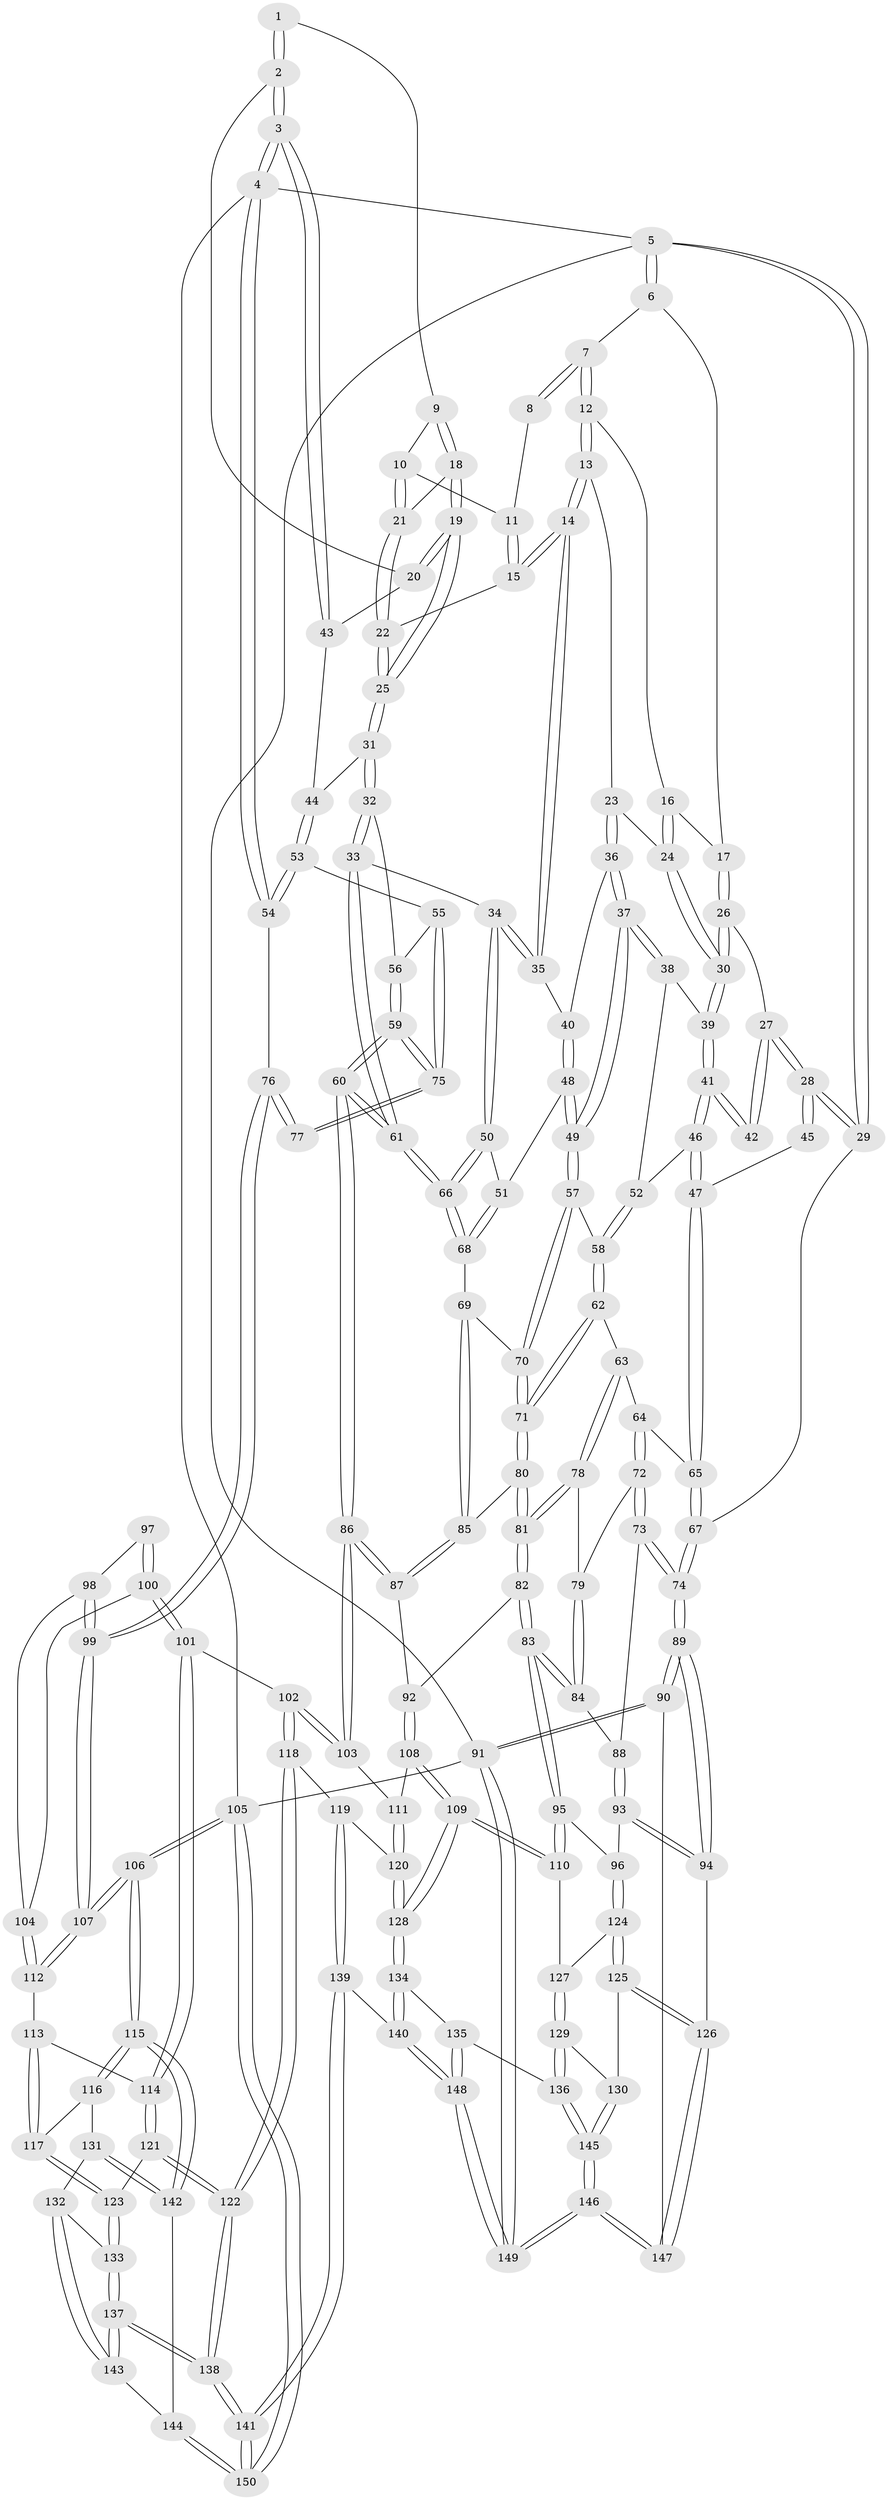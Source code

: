 // coarse degree distribution, {3: 0.12087912087912088, 4: 0.4835164835164835, 7: 0.01098901098901099, 6: 0.0989010989010989, 5: 0.2857142857142857}
// Generated by graph-tools (version 1.1) at 2025/24/03/03/25 07:24:39]
// undirected, 150 vertices, 372 edges
graph export_dot {
graph [start="1"]
  node [color=gray90,style=filled];
  1 [pos="+0.7023150470846805+0"];
  2 [pos="+0.9259068225457407+0"];
  3 [pos="+1+0"];
  4 [pos="+1+0"];
  5 [pos="+0+0"];
  6 [pos="+0.08969114052882146+0"];
  7 [pos="+0.41891973971378793+0"];
  8 [pos="+0.6739852913040754+0"];
  9 [pos="+0.7186149819415061+0"];
  10 [pos="+0.6719455852533002+0.04849959963103244"];
  11 [pos="+0.6298610053469949+0"];
  12 [pos="+0.4146204239723044+0"];
  13 [pos="+0.4189142981828836+0"];
  14 [pos="+0.5410755227507393+0.11787872016811803"];
  15 [pos="+0.5897307020725148+0.09769828046531942"];
  16 [pos="+0.2582678348220542+0.04915866202723639"];
  17 [pos="+0.14471549838597805+0.0164913659078248"];
  18 [pos="+0.7317907461874957+0.056178902754182115"];
  19 [pos="+0.786692383173694+0.16198311372013427"];
  20 [pos="+0.801342122413724+0.13923811486524765"];
  21 [pos="+0.6674179126858664+0.06082164627933367"];
  22 [pos="+0.614669746464747+0.10337135871955191"];
  23 [pos="+0.35519995601021387+0.11343186094779019"];
  24 [pos="+0.3016258564001508+0.11790650735882968"];
  25 [pos="+0.7802526162564705+0.19044128078727843"];
  26 [pos="+0.1308695689626909+0.06813329088254294"];
  27 [pos="+0.10255064701556862+0.09574857798521332"];
  28 [pos="+0+0.14578255310386992"];
  29 [pos="+0+0.1467065693119578"];
  30 [pos="+0.23918304953479413+0.17129952378089577"];
  31 [pos="+0.7813430697329893+0.19571045828223343"];
  32 [pos="+0.7693943929895135+0.2242561590987374"];
  33 [pos="+0.6878603576257116+0.27379302283700946"];
  34 [pos="+0.6394113782734664+0.2776460711776235"];
  35 [pos="+0.5314687839475276+0.1417587938104676"];
  36 [pos="+0.37061795683205384+0.13617822606284377"];
  37 [pos="+0.3027140148162727+0.2668318713561711"];
  38 [pos="+0.2658420240357597+0.22851166681476504"];
  39 [pos="+0.23900528109900357+0.17636460409758115"];
  40 [pos="+0.4625043136898156+0.19718158588350534"];
  41 [pos="+0.12105517793492235+0.24275305709493591"];
  42 [pos="+0.10189295469148446+0.19700062062108256"];
  43 [pos="+0.9180239715119833+0.07869918638029766"];
  44 [pos="+0.958100011984423+0.21359044429927052"];
  45 [pos="+0+0.20334788664340228"];
  46 [pos="+0.11593715458537117+0.286948853037054"];
  47 [pos="+0.10912347594126652+0.2961369180533826"];
  48 [pos="+0.4507866736177256+0.252085242367361"];
  49 [pos="+0.33218579901221795+0.32816694393717544"];
  50 [pos="+0.5983290785668811+0.3085762026474753"];
  51 [pos="+0.541601812233222+0.3331324230678538"];
  52 [pos="+0.15621586769051798+0.2881970652415008"];
  53 [pos="+1+0.24918365548028232"];
  54 [pos="+1+0.2383274576301064"];
  55 [pos="+0.8662916107923404+0.3875028858827078"];
  56 [pos="+0.7748371644341188+0.2356964035564729"];
  57 [pos="+0.33210161210749384+0.3284445898674628"];
  58 [pos="+0.30962262530762147+0.3448847746382475"];
  59 [pos="+0.7314356164814354+0.541818239385158"];
  60 [pos="+0.7145060870276393+0.5493234841647207"];
  61 [pos="+0.7030255813395003+0.5327636030290716"];
  62 [pos="+0.29227352354792085+0.3671862066283377"];
  63 [pos="+0.24598389927973344+0.4040622901956007"];
  64 [pos="+0.11684244056278377+0.38920190823783696"];
  65 [pos="+0.09857410941777474+0.3167884045992446"];
  66 [pos="+0.6804296917926984+0.5148481502273861"];
  67 [pos="+0+0.30730770172824406"];
  68 [pos="+0.5203551480270739+0.4187120816565241"];
  69 [pos="+0.4795031047359547+0.43863065663460804"];
  70 [pos="+0.4115011348479213+0.412621886201833"];
  71 [pos="+0.3432040952466972+0.5200789640592354"];
  72 [pos="+0.07992193074060214+0.4638565394977046"];
  73 [pos="+0.05747496724889189+0.5037974104499204"];
  74 [pos="+0+0.5477196695448128"];
  75 [pos="+0.8479554038997524+0.5005487527153482"];
  76 [pos="+1+0.4667972520488372"];
  77 [pos="+0.8509286822758786+0.5017051917015162"];
  78 [pos="+0.24196510621747064+0.4539698014547999"];
  79 [pos="+0.2320431009031981+0.4641453128035977"];
  80 [pos="+0.3420934328193408+0.5254983360160737"];
  81 [pos="+0.3236484523649031+0.5637342698135074"];
  82 [pos="+0.3217246485609809+0.6072059750456208"];
  83 [pos="+0.3004096387379469+0.6237169934272587"];
  84 [pos="+0.17586443987194794+0.5354979575617487"];
  85 [pos="+0.4712533230193532+0.4863235005593182"];
  86 [pos="+0.7063157501327224+0.5690419919532117"];
  87 [pos="+0.48076878610566925+0.6015249803180222"];
  88 [pos="+0.09920210803188709+0.5328247565683573"];
  89 [pos="+0+0.787807021354499"];
  90 [pos="+0+0.8163150315572414"];
  91 [pos="+0+1"];
  92 [pos="+0.4586383633833379+0.6230180483845855"];
  93 [pos="+0.14439994172577286+0.6949859820315272"];
  94 [pos="+0.037018275960128355+0.7506722175919736"];
  95 [pos="+0.2787558038337342+0.6662464278790513"];
  96 [pos="+0.21714381899117632+0.7044359203767184"];
  97 [pos="+0.8727699618212083+0.5351816712879996"];
  98 [pos="+0.9580012928071409+0.6123248135793016"];
  99 [pos="+1+0.6471276346685014"];
  100 [pos="+0.899245550229374+0.658333321156204"];
  101 [pos="+0.7694215386738066+0.6859855742003135"];
  102 [pos="+0.7181665475760352+0.6504198824774368"];
  103 [pos="+0.7109907850067166+0.6351694983315737"];
  104 [pos="+0.9312135849842751+0.69836029906732"];
  105 [pos="+1+1"];
  106 [pos="+1+0.7971971179978438"];
  107 [pos="+1+0.7942995080645283"];
  108 [pos="+0.4865286036334663+0.7437338296214903"];
  109 [pos="+0.43991874857971236+0.8398761865210443"];
  110 [pos="+0.39431671289898723+0.8188872272263051"];
  111 [pos="+0.5668243940371419+0.7350428811210711"];
  112 [pos="+0.9330374793277132+0.7050515648598767"];
  113 [pos="+0.8951016405028082+0.7332576247754954"];
  114 [pos="+0.8114888039358388+0.724921437627732"];
  115 [pos="+1+0.8172123949854176"];
  116 [pos="+0.951516181486603+0.8445812224797923"];
  117 [pos="+0.9120430753469267+0.8349629850755588"];
  118 [pos="+0.6862003667303437+0.8382874990647524"];
  119 [pos="+0.6777061881080875+0.8435467727504484"];
  120 [pos="+0.6314865859469454+0.8346135615346366"];
  121 [pos="+0.8221360106269961+0.8495028579216948"];
  122 [pos="+0.7788869795526452+0.8700592029280806"];
  123 [pos="+0.8541690593680146+0.855740111216545"];
  124 [pos="+0.22080052611454729+0.7745897241754353"];
  125 [pos="+0.18630952427790085+0.8717321767264214"];
  126 [pos="+0.18149122033730958+0.8729031407111234"];
  127 [pos="+0.3156879017834724+0.8335099282412266"];
  128 [pos="+0.4539907436142492+0.8817157787457975"];
  129 [pos="+0.2609547325645559+0.8816350663828041"];
  130 [pos="+0.18715168197846774+0.872208945328509"];
  131 [pos="+0.9329263060092948+0.9139234474959463"];
  132 [pos="+0.8876759859142312+0.9245205082194125"];
  133 [pos="+0.8684670192894088+0.9061792337094036"];
  134 [pos="+0.4537831354347866+0.8883030989830276"];
  135 [pos="+0.3064025165289512+0.93495174356525"];
  136 [pos="+0.2989165634126329+0.9345614275668778"];
  137 [pos="+0.8230163761863939+0.9937130048827257"];
  138 [pos="+0.7796866956443044+1"];
  139 [pos="+0.5863618892372496+1"];
  140 [pos="+0.5448393669116652+1"];
  141 [pos="+0.7030751649937883+1"];
  142 [pos="+0.9435013424205873+0.9542043958747274"];
  143 [pos="+0.8984107415314257+0.958388011487758"];
  144 [pos="+0.9353993487367863+0.9736231831689922"];
  145 [pos="+0.24347742056300037+0.9909216743359507"];
  146 [pos="+0.1918253278023632+1"];
  147 [pos="+0.10968074890885078+0.940103355927497"];
  148 [pos="+0.40981595380877806+1"];
  149 [pos="+0.19914299885305067+1"];
  150 [pos="+1+1"];
  1 -- 2;
  1 -- 2;
  1 -- 9;
  2 -- 3;
  2 -- 3;
  2 -- 20;
  3 -- 4;
  3 -- 4;
  3 -- 43;
  3 -- 43;
  4 -- 5;
  4 -- 54;
  4 -- 54;
  4 -- 105;
  5 -- 6;
  5 -- 6;
  5 -- 29;
  5 -- 29;
  5 -- 91;
  6 -- 7;
  6 -- 17;
  7 -- 8;
  7 -- 8;
  7 -- 12;
  7 -- 12;
  8 -- 11;
  9 -- 10;
  9 -- 18;
  9 -- 18;
  10 -- 11;
  10 -- 21;
  10 -- 21;
  11 -- 15;
  11 -- 15;
  12 -- 13;
  12 -- 13;
  12 -- 16;
  13 -- 14;
  13 -- 14;
  13 -- 23;
  14 -- 15;
  14 -- 15;
  14 -- 35;
  14 -- 35;
  15 -- 22;
  16 -- 17;
  16 -- 24;
  16 -- 24;
  17 -- 26;
  17 -- 26;
  18 -- 19;
  18 -- 19;
  18 -- 21;
  19 -- 20;
  19 -- 20;
  19 -- 25;
  19 -- 25;
  20 -- 43;
  21 -- 22;
  21 -- 22;
  22 -- 25;
  22 -- 25;
  23 -- 24;
  23 -- 36;
  23 -- 36;
  24 -- 30;
  24 -- 30;
  25 -- 31;
  25 -- 31;
  26 -- 27;
  26 -- 30;
  26 -- 30;
  27 -- 28;
  27 -- 28;
  27 -- 42;
  27 -- 42;
  28 -- 29;
  28 -- 29;
  28 -- 45;
  28 -- 45;
  29 -- 67;
  30 -- 39;
  30 -- 39;
  31 -- 32;
  31 -- 32;
  31 -- 44;
  32 -- 33;
  32 -- 33;
  32 -- 56;
  33 -- 34;
  33 -- 61;
  33 -- 61;
  34 -- 35;
  34 -- 35;
  34 -- 50;
  34 -- 50;
  35 -- 40;
  36 -- 37;
  36 -- 37;
  36 -- 40;
  37 -- 38;
  37 -- 38;
  37 -- 49;
  37 -- 49;
  38 -- 39;
  38 -- 52;
  39 -- 41;
  39 -- 41;
  40 -- 48;
  40 -- 48;
  41 -- 42;
  41 -- 42;
  41 -- 46;
  41 -- 46;
  43 -- 44;
  44 -- 53;
  44 -- 53;
  45 -- 47;
  46 -- 47;
  46 -- 47;
  46 -- 52;
  47 -- 65;
  47 -- 65;
  48 -- 49;
  48 -- 49;
  48 -- 51;
  49 -- 57;
  49 -- 57;
  50 -- 51;
  50 -- 66;
  50 -- 66;
  51 -- 68;
  51 -- 68;
  52 -- 58;
  52 -- 58;
  53 -- 54;
  53 -- 54;
  53 -- 55;
  54 -- 76;
  55 -- 56;
  55 -- 75;
  55 -- 75;
  56 -- 59;
  56 -- 59;
  57 -- 58;
  57 -- 70;
  57 -- 70;
  58 -- 62;
  58 -- 62;
  59 -- 60;
  59 -- 60;
  59 -- 75;
  59 -- 75;
  60 -- 61;
  60 -- 61;
  60 -- 86;
  60 -- 86;
  61 -- 66;
  61 -- 66;
  62 -- 63;
  62 -- 71;
  62 -- 71;
  63 -- 64;
  63 -- 78;
  63 -- 78;
  64 -- 65;
  64 -- 72;
  64 -- 72;
  65 -- 67;
  65 -- 67;
  66 -- 68;
  66 -- 68;
  67 -- 74;
  67 -- 74;
  68 -- 69;
  69 -- 70;
  69 -- 85;
  69 -- 85;
  70 -- 71;
  70 -- 71;
  71 -- 80;
  71 -- 80;
  72 -- 73;
  72 -- 73;
  72 -- 79;
  73 -- 74;
  73 -- 74;
  73 -- 88;
  74 -- 89;
  74 -- 89;
  75 -- 77;
  75 -- 77;
  76 -- 77;
  76 -- 77;
  76 -- 99;
  76 -- 99;
  78 -- 79;
  78 -- 81;
  78 -- 81;
  79 -- 84;
  79 -- 84;
  80 -- 81;
  80 -- 81;
  80 -- 85;
  81 -- 82;
  81 -- 82;
  82 -- 83;
  82 -- 83;
  82 -- 92;
  83 -- 84;
  83 -- 84;
  83 -- 95;
  83 -- 95;
  84 -- 88;
  85 -- 87;
  85 -- 87;
  86 -- 87;
  86 -- 87;
  86 -- 103;
  86 -- 103;
  87 -- 92;
  88 -- 93;
  88 -- 93;
  89 -- 90;
  89 -- 90;
  89 -- 94;
  89 -- 94;
  90 -- 91;
  90 -- 91;
  90 -- 147;
  91 -- 149;
  91 -- 149;
  91 -- 105;
  92 -- 108;
  92 -- 108;
  93 -- 94;
  93 -- 94;
  93 -- 96;
  94 -- 126;
  95 -- 96;
  95 -- 110;
  95 -- 110;
  96 -- 124;
  96 -- 124;
  97 -- 98;
  97 -- 100;
  97 -- 100;
  98 -- 99;
  98 -- 99;
  98 -- 104;
  99 -- 107;
  99 -- 107;
  100 -- 101;
  100 -- 101;
  100 -- 104;
  101 -- 102;
  101 -- 114;
  101 -- 114;
  102 -- 103;
  102 -- 103;
  102 -- 118;
  102 -- 118;
  103 -- 111;
  104 -- 112;
  104 -- 112;
  105 -- 106;
  105 -- 106;
  105 -- 150;
  105 -- 150;
  106 -- 107;
  106 -- 107;
  106 -- 115;
  106 -- 115;
  107 -- 112;
  107 -- 112;
  108 -- 109;
  108 -- 109;
  108 -- 111;
  109 -- 110;
  109 -- 110;
  109 -- 128;
  109 -- 128;
  110 -- 127;
  111 -- 120;
  111 -- 120;
  112 -- 113;
  113 -- 114;
  113 -- 117;
  113 -- 117;
  114 -- 121;
  114 -- 121;
  115 -- 116;
  115 -- 116;
  115 -- 142;
  115 -- 142;
  116 -- 117;
  116 -- 131;
  117 -- 123;
  117 -- 123;
  118 -- 119;
  118 -- 122;
  118 -- 122;
  119 -- 120;
  119 -- 139;
  119 -- 139;
  120 -- 128;
  120 -- 128;
  121 -- 122;
  121 -- 122;
  121 -- 123;
  122 -- 138;
  122 -- 138;
  123 -- 133;
  123 -- 133;
  124 -- 125;
  124 -- 125;
  124 -- 127;
  125 -- 126;
  125 -- 126;
  125 -- 130;
  126 -- 147;
  126 -- 147;
  127 -- 129;
  127 -- 129;
  128 -- 134;
  128 -- 134;
  129 -- 130;
  129 -- 136;
  129 -- 136;
  130 -- 145;
  130 -- 145;
  131 -- 132;
  131 -- 142;
  131 -- 142;
  132 -- 133;
  132 -- 143;
  132 -- 143;
  133 -- 137;
  133 -- 137;
  134 -- 135;
  134 -- 140;
  134 -- 140;
  135 -- 136;
  135 -- 148;
  135 -- 148;
  136 -- 145;
  136 -- 145;
  137 -- 138;
  137 -- 138;
  137 -- 143;
  137 -- 143;
  138 -- 141;
  138 -- 141;
  139 -- 140;
  139 -- 141;
  139 -- 141;
  140 -- 148;
  140 -- 148;
  141 -- 150;
  141 -- 150;
  142 -- 144;
  143 -- 144;
  144 -- 150;
  144 -- 150;
  145 -- 146;
  145 -- 146;
  146 -- 147;
  146 -- 147;
  146 -- 149;
  146 -- 149;
  148 -- 149;
  148 -- 149;
}
